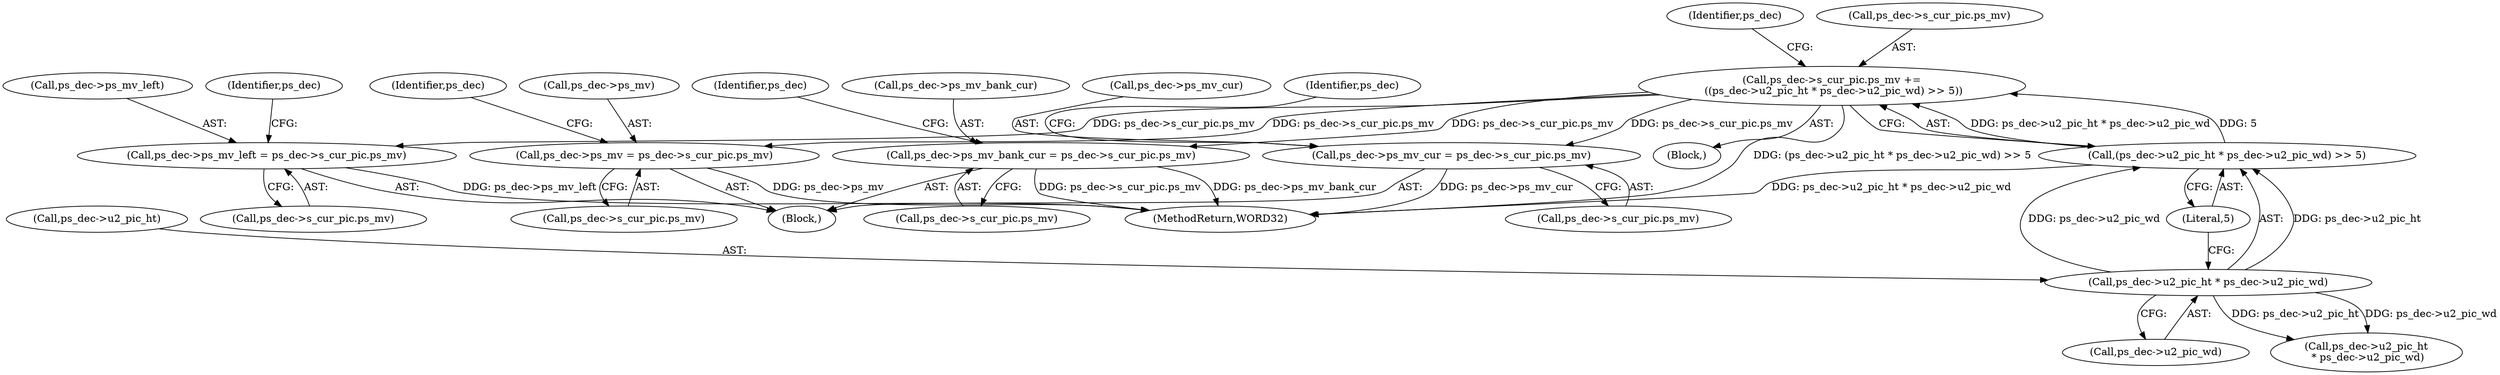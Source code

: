 digraph "0_Android_f634481e940421020e52f511c1fb34aac1db4b2f@pointer" {
"1001285" [label="(Call,ps_dec->s_cur_pic.ps_mv +=\n ((ps_dec->u2_pic_ht * ps_dec->u2_pic_wd) >> 5))"];
"1001291" [label="(Call,(ps_dec->u2_pic_ht * ps_dec->u2_pic_wd) >> 5)"];
"1001292" [label="(Call,ps_dec->u2_pic_ht * ps_dec->u2_pic_wd)"];
"1001437" [label="(Call,ps_dec->ps_mv_cur = ps_dec->s_cur_pic.ps_mv)"];
"1001465" [label="(Call,ps_dec->ps_mv_left = ps_dec->s_cur_pic.ps_mv)"];
"1001520" [label="(Call,ps_dec->ps_mv = ps_dec->s_cur_pic.ps_mv)"];
"1001529" [label="(Call,ps_dec->ps_mv_bank_cur = ps_dec->s_cur_pic.ps_mv)"];
"1001248" [label="(Block,)"];
"1001296" [label="(Call,ps_dec->u2_pic_wd)"];
"1001441" [label="(Call,ps_dec->s_cur_pic.ps_mv)"];
"1001291" [label="(Call,(ps_dec->u2_pic_ht * ps_dec->u2_pic_wd) >> 5)"];
"1001303" [label="(Identifier,ps_dec)"];
"1001520" [label="(Call,ps_dec->ps_mv = ps_dec->s_cur_pic.ps_mv)"];
"1001531" [label="(Identifier,ps_dec)"];
"1001307" [label="(Call,ps_dec->u2_pic_ht\n * ps_dec->u2_pic_wd)"];
"1001466" [label="(Call,ps_dec->ps_mv_left)"];
"1001293" [label="(Call,ps_dec->u2_pic_ht)"];
"1001286" [label="(Call,ps_dec->s_cur_pic.ps_mv)"];
"1001438" [label="(Call,ps_dec->ps_mv_cur)"];
"1001465" [label="(Call,ps_dec->ps_mv_left = ps_dec->s_cur_pic.ps_mv)"];
"1001521" [label="(Call,ps_dec->ps_mv)"];
"1001469" [label="(Call,ps_dec->s_cur_pic.ps_mv)"];
"1001299" [label="(Literal,5)"];
"1001529" [label="(Call,ps_dec->ps_mv_bank_cur = ps_dec->s_cur_pic.ps_mv)"];
"1001448" [label="(Identifier,ps_dec)"];
"1001540" [label="(Identifier,ps_dec)"];
"1001292" [label="(Call,ps_dec->u2_pic_ht * ps_dec->u2_pic_wd)"];
"1001533" [label="(Call,ps_dec->s_cur_pic.ps_mv)"];
"1001476" [label="(Identifier,ps_dec)"];
"1000141" [label="(Block,)"];
"1001437" [label="(Call,ps_dec->ps_mv_cur = ps_dec->s_cur_pic.ps_mv)"];
"1001530" [label="(Call,ps_dec->ps_mv_bank_cur)"];
"1001524" [label="(Call,ps_dec->s_cur_pic.ps_mv)"];
"1002154" [label="(MethodReturn,WORD32)"];
"1001285" [label="(Call,ps_dec->s_cur_pic.ps_mv +=\n ((ps_dec->u2_pic_ht * ps_dec->u2_pic_wd) >> 5))"];
"1001285" -> "1001248"  [label="AST: "];
"1001285" -> "1001291"  [label="CFG: "];
"1001286" -> "1001285"  [label="AST: "];
"1001291" -> "1001285"  [label="AST: "];
"1001303" -> "1001285"  [label="CFG: "];
"1001285" -> "1002154"  [label="DDG: (ps_dec->u2_pic_ht * ps_dec->u2_pic_wd) >> 5"];
"1001291" -> "1001285"  [label="DDG: ps_dec->u2_pic_ht * ps_dec->u2_pic_wd"];
"1001291" -> "1001285"  [label="DDG: 5"];
"1001285" -> "1001437"  [label="DDG: ps_dec->s_cur_pic.ps_mv"];
"1001285" -> "1001465"  [label="DDG: ps_dec->s_cur_pic.ps_mv"];
"1001285" -> "1001520"  [label="DDG: ps_dec->s_cur_pic.ps_mv"];
"1001285" -> "1001529"  [label="DDG: ps_dec->s_cur_pic.ps_mv"];
"1001291" -> "1001299"  [label="CFG: "];
"1001292" -> "1001291"  [label="AST: "];
"1001299" -> "1001291"  [label="AST: "];
"1001291" -> "1002154"  [label="DDG: ps_dec->u2_pic_ht * ps_dec->u2_pic_wd"];
"1001292" -> "1001291"  [label="DDG: ps_dec->u2_pic_ht"];
"1001292" -> "1001291"  [label="DDG: ps_dec->u2_pic_wd"];
"1001292" -> "1001296"  [label="CFG: "];
"1001293" -> "1001292"  [label="AST: "];
"1001296" -> "1001292"  [label="AST: "];
"1001299" -> "1001292"  [label="CFG: "];
"1001292" -> "1001307"  [label="DDG: ps_dec->u2_pic_ht"];
"1001292" -> "1001307"  [label="DDG: ps_dec->u2_pic_wd"];
"1001437" -> "1000141"  [label="AST: "];
"1001437" -> "1001441"  [label="CFG: "];
"1001438" -> "1001437"  [label="AST: "];
"1001441" -> "1001437"  [label="AST: "];
"1001448" -> "1001437"  [label="CFG: "];
"1001437" -> "1002154"  [label="DDG: ps_dec->ps_mv_cur"];
"1001465" -> "1000141"  [label="AST: "];
"1001465" -> "1001469"  [label="CFG: "];
"1001466" -> "1001465"  [label="AST: "];
"1001469" -> "1001465"  [label="AST: "];
"1001476" -> "1001465"  [label="CFG: "];
"1001465" -> "1002154"  [label="DDG: ps_dec->ps_mv_left"];
"1001520" -> "1000141"  [label="AST: "];
"1001520" -> "1001524"  [label="CFG: "];
"1001521" -> "1001520"  [label="AST: "];
"1001524" -> "1001520"  [label="AST: "];
"1001531" -> "1001520"  [label="CFG: "];
"1001520" -> "1002154"  [label="DDG: ps_dec->ps_mv"];
"1001529" -> "1000141"  [label="AST: "];
"1001529" -> "1001533"  [label="CFG: "];
"1001530" -> "1001529"  [label="AST: "];
"1001533" -> "1001529"  [label="AST: "];
"1001540" -> "1001529"  [label="CFG: "];
"1001529" -> "1002154"  [label="DDG: ps_dec->ps_mv_bank_cur"];
"1001529" -> "1002154"  [label="DDG: ps_dec->s_cur_pic.ps_mv"];
}
